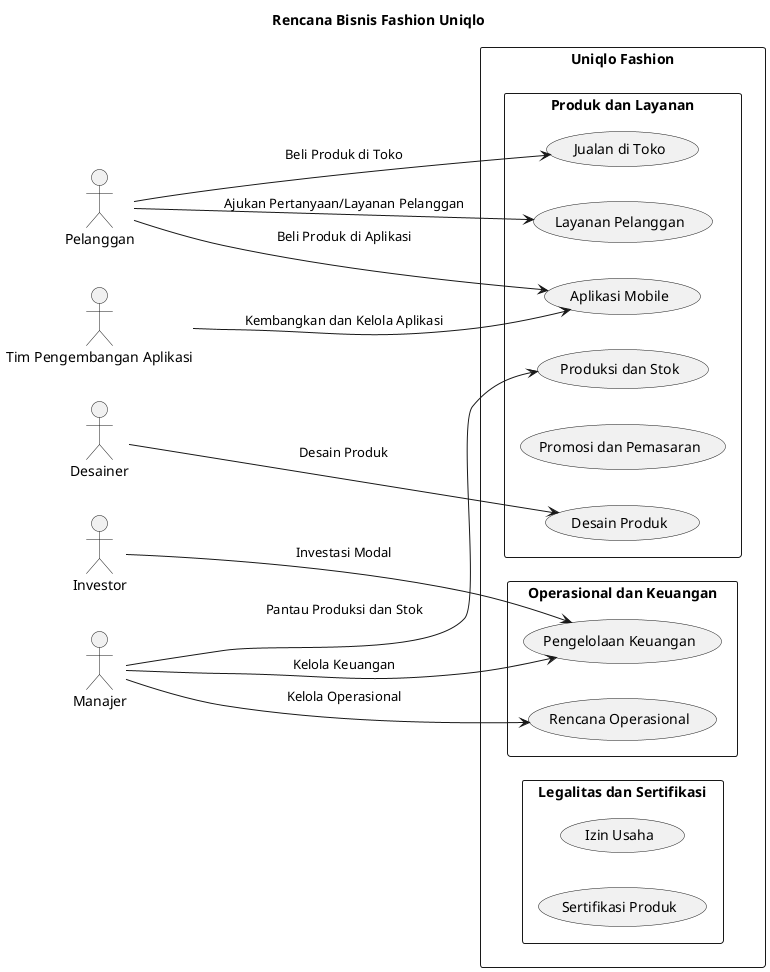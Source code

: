 @startuml pert8
title Rencana Bisnis Fashion Uniqlo

left to right direction

actor Pelanggan as "Pelanggan"
actor Manajer as "Manajer"
actor Desainer as "Desainer"
actor TimAplikasi as "Tim Pengembangan Aplikasi"
actor Investor as "Investor"

rectangle "Uniqlo Fashion" {
    rectangle "Produk dan Layanan" {
        usecase "Desain Produk" as UC1
        usecase "Produksi dan Stok" as UC2
        usecase "Jualan di Toko" as UC3
        usecase "Aplikasi Mobile" as UC4
        usecase "Promosi dan Pemasaran" as UC5
        usecase "Layanan Pelanggan" as UC6
    }

    rectangle "Operasional dan Keuangan" {
        usecase "Rencana Operasional" as UC7
        usecase "Pengelolaan Keuangan" as UC8
    }

    rectangle "Legalitas dan Sertifikasi" {
        usecase "Izin Usaha" as UC9
        usecase "Sertifikasi Produk" as UC10
    }
}

Pelanggan --> UC3 : Beli Produk di Toko
Pelanggan --> UC4 : Beli Produk di Aplikasi
Pelanggan --> UC6 : Ajukan Pertanyaan/Layanan Pelanggan

Manajer --> UC2 : Pantau Produksi dan Stok
Manajer --> UC7 : Kelola Operasional
Manajer --> UC8 : Kelola Keuangan

Desainer --> UC1 : Desain Produk

TimAplikasi --> UC4 : Kembangkan dan Kelola Aplikasi

Investor --> UC8 : Investasi Modal

@enduml
